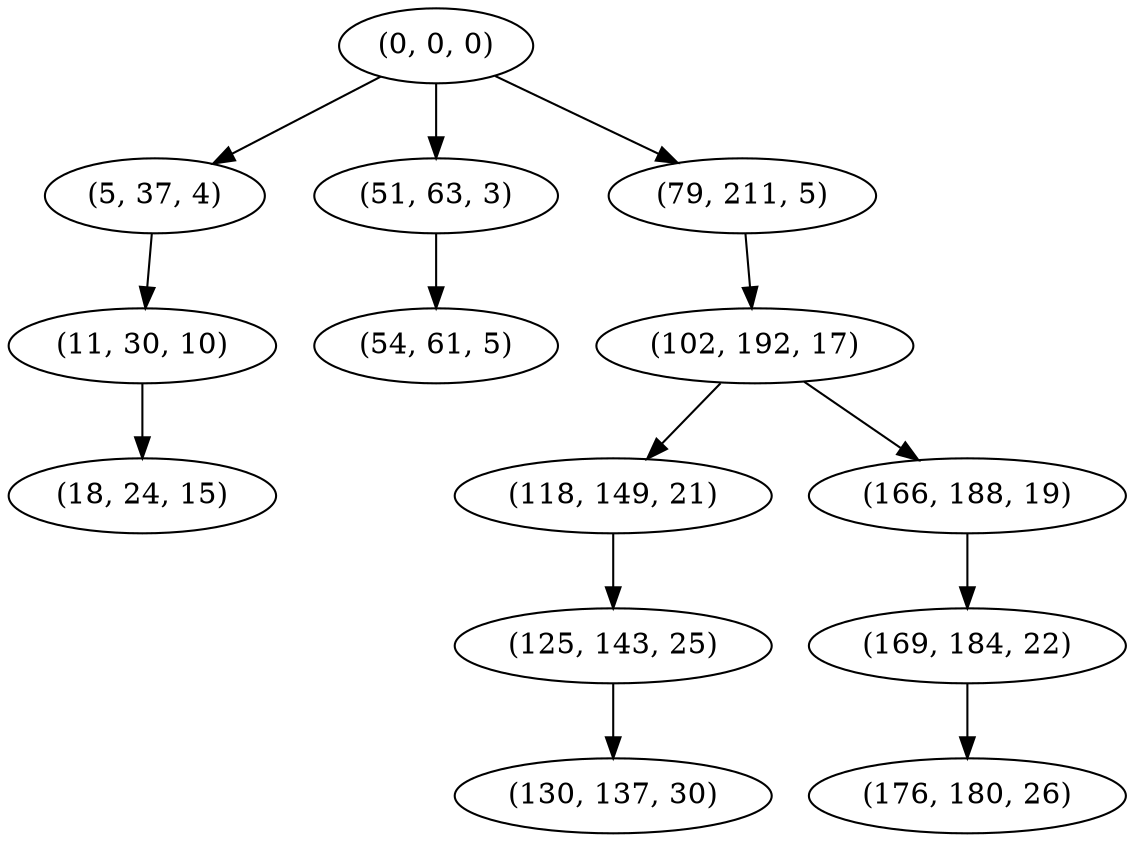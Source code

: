 digraph tree {
    "(0, 0, 0)";
    "(5, 37, 4)";
    "(11, 30, 10)";
    "(18, 24, 15)";
    "(51, 63, 3)";
    "(54, 61, 5)";
    "(79, 211, 5)";
    "(102, 192, 17)";
    "(118, 149, 21)";
    "(125, 143, 25)";
    "(130, 137, 30)";
    "(166, 188, 19)";
    "(169, 184, 22)";
    "(176, 180, 26)";
    "(0, 0, 0)" -> "(5, 37, 4)";
    "(0, 0, 0)" -> "(51, 63, 3)";
    "(0, 0, 0)" -> "(79, 211, 5)";
    "(5, 37, 4)" -> "(11, 30, 10)";
    "(11, 30, 10)" -> "(18, 24, 15)";
    "(51, 63, 3)" -> "(54, 61, 5)";
    "(79, 211, 5)" -> "(102, 192, 17)";
    "(102, 192, 17)" -> "(118, 149, 21)";
    "(102, 192, 17)" -> "(166, 188, 19)";
    "(118, 149, 21)" -> "(125, 143, 25)";
    "(125, 143, 25)" -> "(130, 137, 30)";
    "(166, 188, 19)" -> "(169, 184, 22)";
    "(169, 184, 22)" -> "(176, 180, 26)";
}

